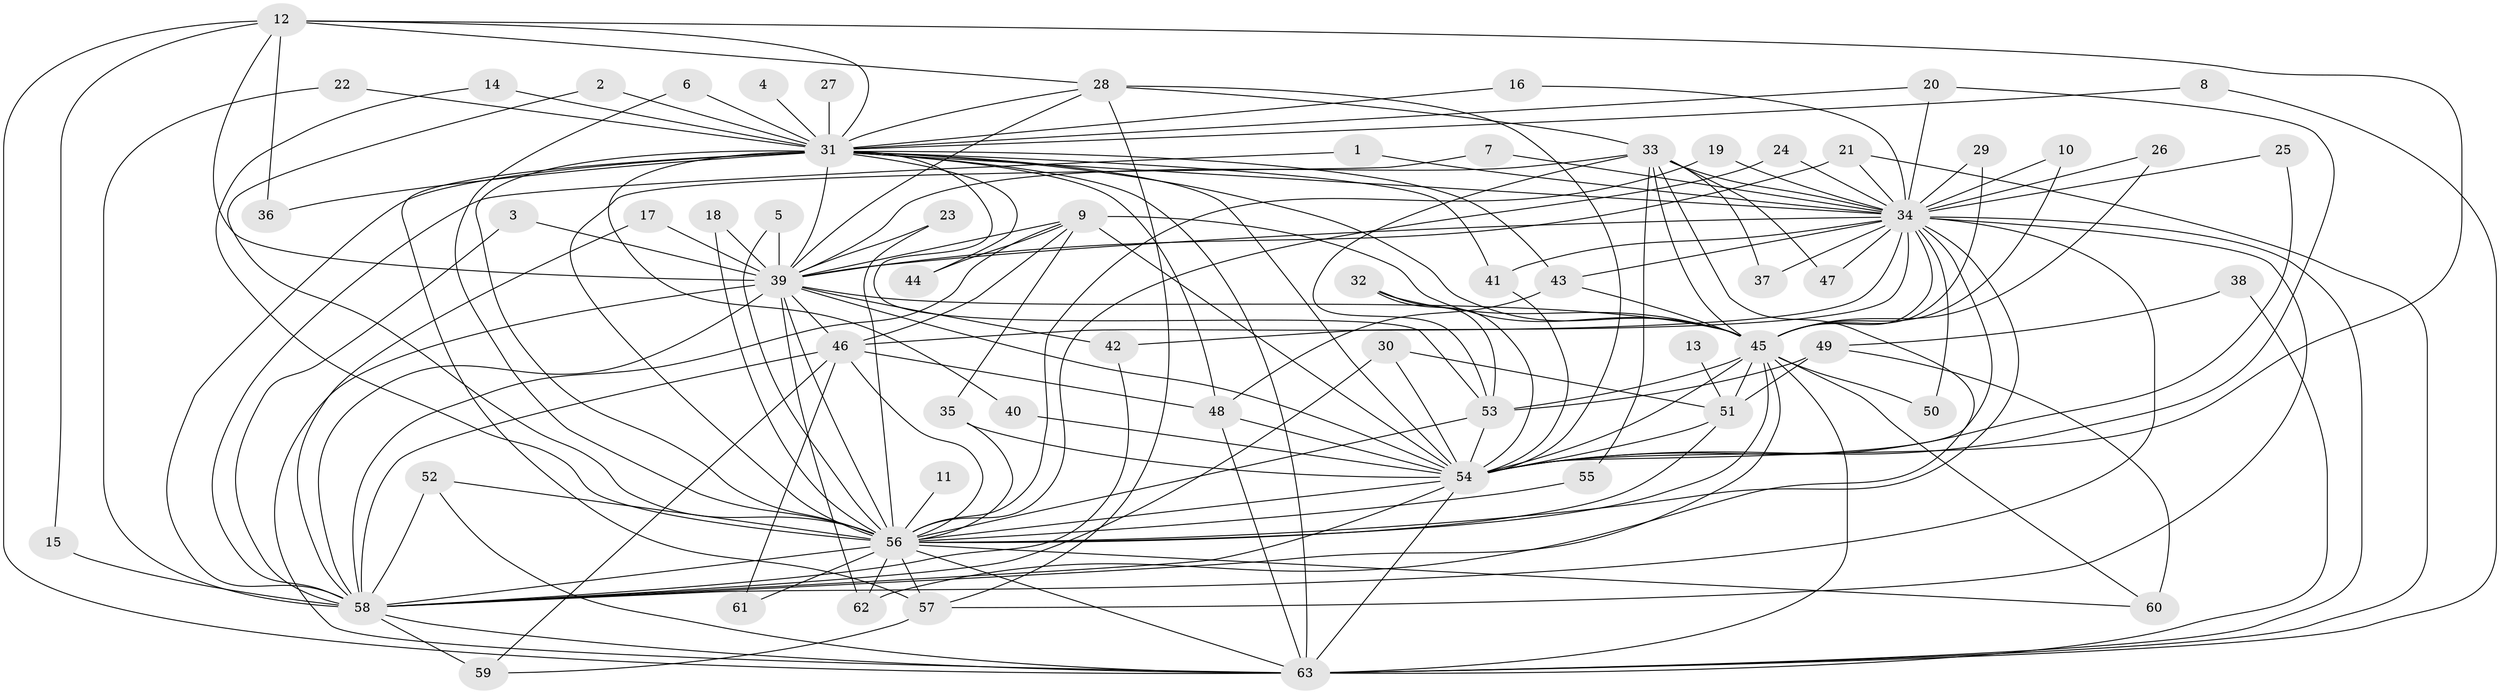 // original degree distribution, {23: 0.008064516129032258, 32: 0.008064516129032258, 24: 0.008064516129032258, 21: 0.016129032258064516, 18: 0.008064516129032258, 22: 0.008064516129032258, 28: 0.008064516129032258, 25: 0.008064516129032258, 16: 0.008064516129032258, 6: 0.04032258064516129, 7: 0.03225806451612903, 3: 0.1935483870967742, 2: 0.5725806451612904, 4: 0.04838709677419355, 5: 0.03225806451612903}
// Generated by graph-tools (version 1.1) at 2025/49/03/09/25 03:49:38]
// undirected, 63 vertices, 166 edges
graph export_dot {
graph [start="1"]
  node [color=gray90,style=filled];
  1;
  2;
  3;
  4;
  5;
  6;
  7;
  8;
  9;
  10;
  11;
  12;
  13;
  14;
  15;
  16;
  17;
  18;
  19;
  20;
  21;
  22;
  23;
  24;
  25;
  26;
  27;
  28;
  29;
  30;
  31;
  32;
  33;
  34;
  35;
  36;
  37;
  38;
  39;
  40;
  41;
  42;
  43;
  44;
  45;
  46;
  47;
  48;
  49;
  50;
  51;
  52;
  53;
  54;
  55;
  56;
  57;
  58;
  59;
  60;
  61;
  62;
  63;
  1 -- 34 [weight=1.0];
  1 -- 58 [weight=1.0];
  2 -- 31 [weight=1.0];
  2 -- 56 [weight=1.0];
  3 -- 39 [weight=1.0];
  3 -- 58 [weight=1.0];
  4 -- 31 [weight=2.0];
  5 -- 39 [weight=1.0];
  5 -- 56 [weight=1.0];
  6 -- 31 [weight=1.0];
  6 -- 56 [weight=1.0];
  7 -- 34 [weight=1.0];
  7 -- 56 [weight=1.0];
  8 -- 31 [weight=1.0];
  8 -- 63 [weight=1.0];
  9 -- 35 [weight=1.0];
  9 -- 39 [weight=1.0];
  9 -- 44 [weight=1.0];
  9 -- 45 [weight=1.0];
  9 -- 46 [weight=1.0];
  9 -- 54 [weight=1.0];
  9 -- 58 [weight=1.0];
  10 -- 34 [weight=1.0];
  10 -- 45 [weight=1.0];
  11 -- 56 [weight=2.0];
  12 -- 15 [weight=1.0];
  12 -- 28 [weight=1.0];
  12 -- 31 [weight=1.0];
  12 -- 36 [weight=1.0];
  12 -- 39 [weight=1.0];
  12 -- 54 [weight=1.0];
  12 -- 63 [weight=1.0];
  13 -- 51 [weight=1.0];
  14 -- 31 [weight=1.0];
  14 -- 56 [weight=1.0];
  15 -- 58 [weight=1.0];
  16 -- 31 [weight=1.0];
  16 -- 34 [weight=1.0];
  17 -- 39 [weight=1.0];
  17 -- 58 [weight=1.0];
  18 -- 39 [weight=1.0];
  18 -- 56 [weight=1.0];
  19 -- 34 [weight=1.0];
  19 -- 56 [weight=1.0];
  20 -- 31 [weight=1.0];
  20 -- 34 [weight=1.0];
  20 -- 54 [weight=1.0];
  21 -- 34 [weight=1.0];
  21 -- 39 [weight=1.0];
  21 -- 63 [weight=1.0];
  22 -- 31 [weight=1.0];
  22 -- 58 [weight=1.0];
  23 -- 39 [weight=1.0];
  23 -- 56 [weight=1.0];
  24 -- 34 [weight=1.0];
  24 -- 56 [weight=1.0];
  25 -- 34 [weight=1.0];
  25 -- 54 [weight=1.0];
  26 -- 34 [weight=1.0];
  26 -- 45 [weight=1.0];
  27 -- 31 [weight=1.0];
  28 -- 31 [weight=1.0];
  28 -- 33 [weight=1.0];
  28 -- 39 [weight=1.0];
  28 -- 54 [weight=1.0];
  28 -- 57 [weight=1.0];
  29 -- 34 [weight=1.0];
  29 -- 45 [weight=1.0];
  30 -- 51 [weight=1.0];
  30 -- 54 [weight=1.0];
  30 -- 58 [weight=1.0];
  31 -- 34 [weight=3.0];
  31 -- 36 [weight=1.0];
  31 -- 39 [weight=2.0];
  31 -- 40 [weight=1.0];
  31 -- 41 [weight=2.0];
  31 -- 43 [weight=1.0];
  31 -- 44 [weight=1.0];
  31 -- 45 [weight=2.0];
  31 -- 48 [weight=1.0];
  31 -- 53 [weight=1.0];
  31 -- 54 [weight=2.0];
  31 -- 56 [weight=4.0];
  31 -- 57 [weight=1.0];
  31 -- 58 [weight=4.0];
  31 -- 63 [weight=2.0];
  32 -- 45 [weight=1.0];
  32 -- 53 [weight=1.0];
  32 -- 54 [weight=1.0];
  33 -- 34 [weight=1.0];
  33 -- 37 [weight=1.0];
  33 -- 39 [weight=1.0];
  33 -- 45 [weight=1.0];
  33 -- 47 [weight=1.0];
  33 -- 53 [weight=1.0];
  33 -- 55 [weight=1.0];
  33 -- 62 [weight=1.0];
  34 -- 37 [weight=1.0];
  34 -- 39 [weight=2.0];
  34 -- 41 [weight=1.0];
  34 -- 42 [weight=1.0];
  34 -- 43 [weight=1.0];
  34 -- 45 [weight=1.0];
  34 -- 46 [weight=1.0];
  34 -- 47 [weight=1.0];
  34 -- 50 [weight=1.0];
  34 -- 54 [weight=2.0];
  34 -- 56 [weight=2.0];
  34 -- 57 [weight=1.0];
  34 -- 58 [weight=1.0];
  34 -- 63 [weight=3.0];
  35 -- 54 [weight=1.0];
  35 -- 56 [weight=1.0];
  38 -- 49 [weight=1.0];
  38 -- 63 [weight=1.0];
  39 -- 42 [weight=1.0];
  39 -- 45 [weight=2.0];
  39 -- 46 [weight=1.0];
  39 -- 54 [weight=3.0];
  39 -- 56 [weight=3.0];
  39 -- 58 [weight=2.0];
  39 -- 62 [weight=1.0];
  39 -- 63 [weight=1.0];
  40 -- 54 [weight=1.0];
  41 -- 54 [weight=1.0];
  42 -- 58 [weight=1.0];
  43 -- 45 [weight=1.0];
  43 -- 48 [weight=1.0];
  45 -- 50 [weight=1.0];
  45 -- 51 [weight=1.0];
  45 -- 53 [weight=1.0];
  45 -- 54 [weight=2.0];
  45 -- 56 [weight=2.0];
  45 -- 58 [weight=1.0];
  45 -- 60 [weight=1.0];
  45 -- 63 [weight=2.0];
  46 -- 48 [weight=1.0];
  46 -- 56 [weight=1.0];
  46 -- 58 [weight=1.0];
  46 -- 59 [weight=1.0];
  46 -- 61 [weight=1.0];
  48 -- 54 [weight=1.0];
  48 -- 63 [weight=2.0];
  49 -- 51 [weight=2.0];
  49 -- 53 [weight=3.0];
  49 -- 60 [weight=1.0];
  51 -- 54 [weight=1.0];
  51 -- 56 [weight=1.0];
  52 -- 56 [weight=1.0];
  52 -- 58 [weight=1.0];
  52 -- 63 [weight=1.0];
  53 -- 54 [weight=1.0];
  53 -- 56 [weight=1.0];
  54 -- 56 [weight=2.0];
  54 -- 58 [weight=1.0];
  54 -- 63 [weight=1.0];
  55 -- 56 [weight=1.0];
  56 -- 57 [weight=1.0];
  56 -- 58 [weight=3.0];
  56 -- 60 [weight=1.0];
  56 -- 61 [weight=1.0];
  56 -- 62 [weight=1.0];
  56 -- 63 [weight=2.0];
  57 -- 59 [weight=1.0];
  58 -- 59 [weight=1.0];
  58 -- 63 [weight=1.0];
}
